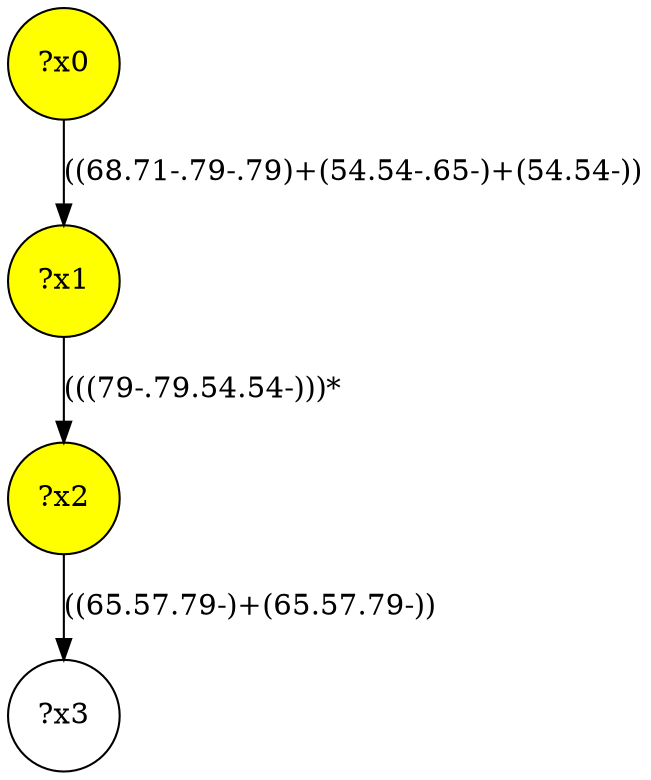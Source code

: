 digraph g {
	x1 [fillcolor="yellow", style="filled," shape=circle, label="?x1"];
	x0 [fillcolor="yellow", style="filled," shape=circle, label="?x0"];
	x2 [fillcolor="yellow", style="filled," shape=circle, label="?x2"];
	x0 -> x1 [label="((68.71-.79-.79)+(54.54-.65-)+(54.54-))"];
	x1 -> x2 [label="(((79-.79.54.54-)))*"];
	x3 [shape=circle, label="?x3"];
	x2 -> x3 [label="((65.57.79-)+(65.57.79-))"];
}
